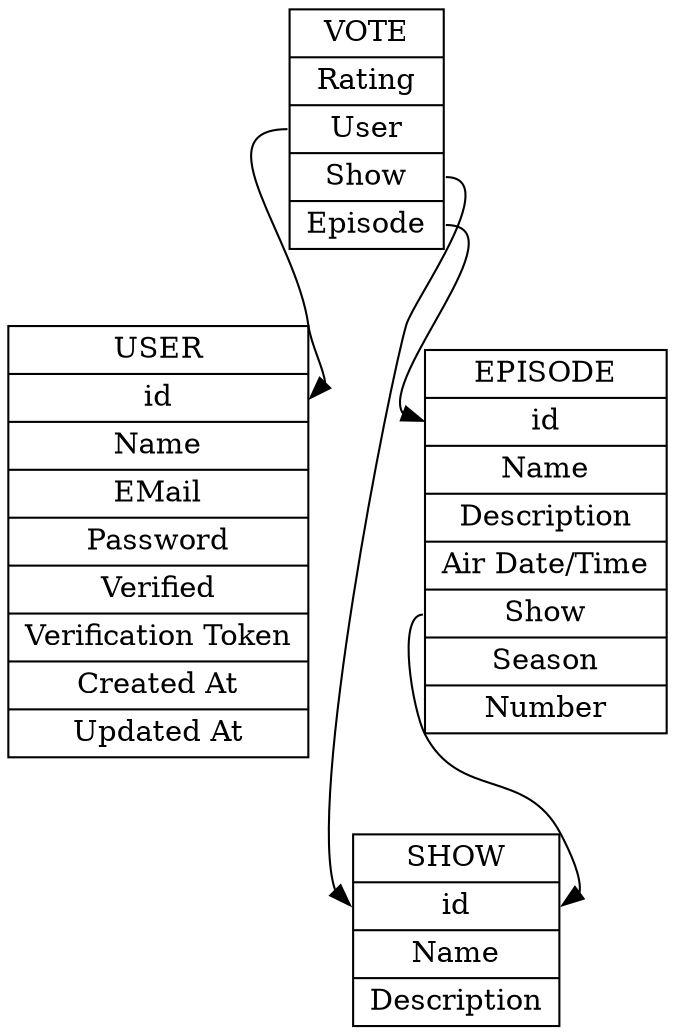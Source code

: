 digraph "EpisodeFever Database Schema" {
  nodesep = 0.25;
  concentrate = true;
  node [shape=record];

  User [label="{USER|<id> id|Name|EMail|Password|Verified|Verification Token|Created At|Updated At}"];

  Show [label="{SHOW|<id> id|Name|Description}"];

  Episode [label="{EPISODE|<id> id|Name|Description|Air Date/Time|<show_id> Show|Season|Number}"];
  Episode:show_id -> Show:id;

  Vote [label="{VOTE|Rating|<user_id> User|<show_id> Show|<episode_id> Episode}"];
  Vote:user_id -> User:id;
  Vote:show_id -> Show:id;
  Vote:episode_id -> Episode:id;
}